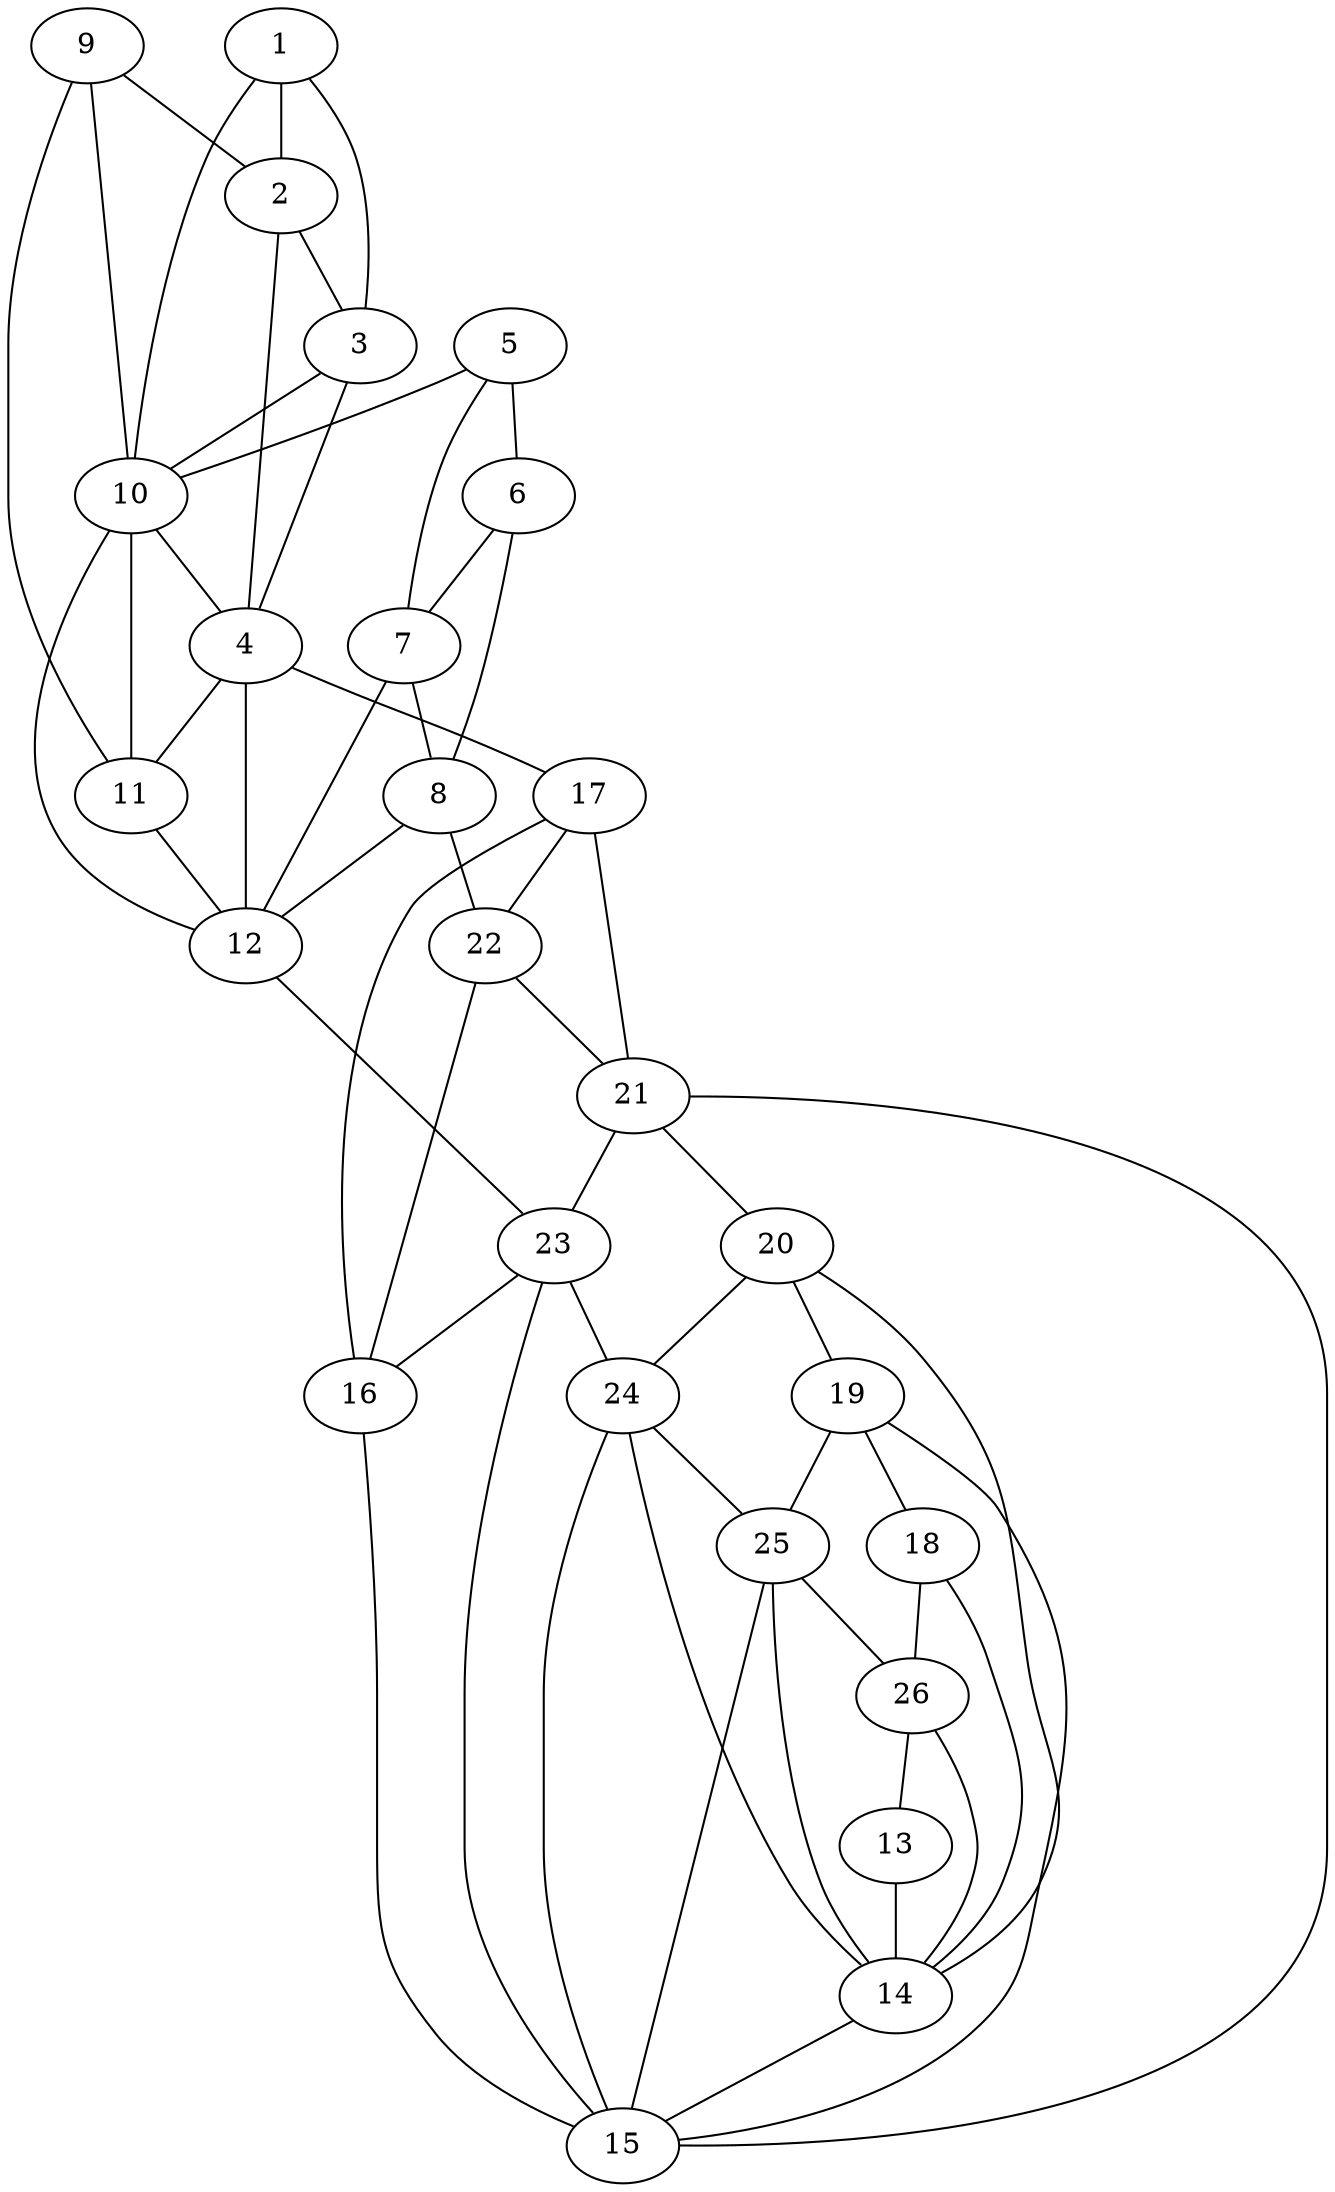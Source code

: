 graph pdb1brh {
	1	 [aaLength=11,
		sequence=FDGVADYAQTY,
		type=0];
	2	 [aaLength=6,
		sequence=KSEAQA,
		type=0];
	1 -- 2	 [distance0="26.75393",
		frequency=1,
		type0=1];
	3	 [aaLength=3,
		sequence=ASK,
		type=0];
	1 -- 3	 [distance0="31.40437",
		frequency=1,
		type0=3];
	10	 [aaLength=7,
		sequence=KSEAQAL,
		type=0];
	1 -- 10	 [distance0="29.99222",
		frequency=1,
		type0=2];
	2 -- 3	 [distance0="13.28377",
		distance1="4.0",
		frequency=2,
		type0=1,
		type1=4];
	4	 [aaLength=4,
		sequence=LADV,
		type=0];
	2 -- 4	 [distance0="19.93737",
		frequency=1,
		type0=3];
	3 -- 4	 [distance0="10.013",
		distance1="2.0",
		frequency=2,
		type0=1,
		type1=4];
	3 -- 10	 [distance0="19.25175",
		frequency=1,
		type0=3];
	11	 [aaLength=3,
		sequence=ASK,
		type=0];
	4 -- 11	 [distance0="14.99588",
		frequency=1,
		type0=2];
	17	 [aaLength=5,
		sequence=GGDIF,
		type=1];
	4 -- 17	 [distance0="6.0",
		frequency=1,
		type0=4];
	5	 [aaLength=11,
		sequence=FDGVADYAQTY,
		type=0];
	6	 [aaLength=7,
		sequence=KSEAQAL,
		type=0];
	5 -- 6	 [distance0="25.14571",
		distance1="9.0",
		frequency=2,
		type0=1,
		type1=4];
	7	 [aaLength=3,
		sequence=ASK,
		type=0];
	5 -- 7	 [distance0="31.32517",
		frequency=1,
		type0=3];
	5 -- 10	 [distance0="29.93277",
		frequency=1,
		type0=2];
	6 -- 7	 [distance0="12.01181",
		distance1="3.0",
		frequency=2,
		type0=1,
		type1=4];
	8	 [aaLength=4,
		sequence=LADV,
		type=0];
	6 -- 8	 [distance0="18.17293",
		frequency=1,
		type0=2];
	7 -- 8	 [distance0="9.383479",
		distance1="2.0",
		frequency=2,
		type0=1,
		type1=4];
	12	 [aaLength=4,
		sequence=LADV,
		type=0];
	7 -- 12	 [distance0="30.40055",
		frequency=1,
		type0=3];
	8 -- 12	 [distance0="35.65755",
		frequency=1,
		type0=3];
	22	 [aaLength=4,
		sequence=GGDI,
		type=1];
	8 -- 22	 [distance0="6.0",
		frequency=1,
		type0=4];
	9	 [aaLength=11,
		sequence=FDGVADYAQTY,
		type=0];
	9 -- 11	 [distance0="31.17312",
		frequency=1,
		type0=3];
	9 -- 2	 [distance0="28.91744",
		frequency=1,
		type0=2];
	9 -- 10	 [distance0="24.96236",
		distance1="9.0",
		frequency=2,
		type0=1,
		type1=4];
	10 -- 11	 [distance0="12.03268",
		distance1="3.0",
		frequency=2,
		type0=1,
		type1=4];
	10 -- 4	 [distance0="17.22787",
		frequency=1,
		type0=2];
	11 -- 12	 [distance0="9.684997",
		distance1="2.0",
		frequency=2,
		type0=1,
		type1=4];
	12 -- 4	 [distance0="18.75393",
		frequency=1,
		type0=3];
	12 -- 10	 [distance0="18.22789",
		frequency=1,
		type0=2];
	23	 [aaLength=5,
		sequence=WREAD,
		type=1];
	12 -- 23	 [distance0="25.0",
		frequency=1,
		type0=4];
	13	 [aaLength=4,
		sequence=TKIR,
		type=1];
	14	 [aaLength=4,
		sequence=IYKT,
		type=1];
	13 -- 14	 [distance0="11.0",
		frequency=1,
		type0=3];
	15	 [aaLength=5,
		sequence=RILYS,
		type=1];
	14 -- 15	 [distance0="9.0",
		frequency=1,
		type0=3];
	16	 [aaLength=5,
		sequence=WREAD,
		type=1];
	16 -- 15	 [distance0="16.0",
		distance1="11.0",
		frequency=2,
		type0=3,
		type1=4];
	17 -- 16	 [distance0="19.0",
		distance1="14.0",
		frequency=2,
		type0=2,
		type1=4];
	21	 [aaLength=5,
		sequence=WREAD,
		type=1];
	17 -- 21	 [distance0="19.0",
		frequency=1,
		type0=3];
	17 -- 22	 [distance0="0.0",
		frequency=1,
		type0=1];
	18	 [aaLength=4,
		sequence=TKIR,
		type=1];
	18 -- 14	 [distance0="11.0",
		frequency=1,
		type0=3];
	26	 [aaLength=4,
		sequence=TKIR,
		type=1];
	18 -- 26	 [distance0="0.0",
		frequency=1,
		type0=2];
	19	 [aaLength=4,
		sequence=IYKT,
		type=1];
	19 -- 15	 [distance0="9.0",
		frequency=1,
		type0=3];
	19 -- 18	 [distance0="7.0",
		frequency=1,
		type0=4];
	25	 [aaLength=4,
		sequence=IYKT,
		type=1];
	19 -- 25	 [distance0="0.0",
		frequency=1,
		type0=2];
	20	 [aaLength=5,
		sequence=RILYS,
		type=1];
	20 -- 14	 [distance0="9.0",
		frequency=1,
		type0=3];
	20 -- 19	 [distance0="4.0",
		frequency=1,
		type0=4];
	24	 [aaLength=5,
		sequence=RILYS,
		type=1];
	20 -- 24	 [distance0="0.0",
		frequency=1,
		type0=2];
	21 -- 15	 [distance0="16.0",
		frequency=1,
		type0=3];
	21 -- 20	 [distance0="11.0",
		frequency=1,
		type0=4];
	21 -- 23	 [distance0="0.0",
		frequency=1,
		type0=2];
	22 -- 16	 [distance0="19.0",
		frequency=1,
		type0=2];
	22 -- 21	 [distance0="19.0",
		distance1="15.0",
		frequency=2,
		type0=3,
		type1=4];
	23 -- 15	 [distance0="16.0",
		frequency=1,
		type0=3];
	23 -- 16	 [distance0="0.0",
		frequency=1,
		type0=1];
	23 -- 24	 [distance0="11.0",
		frequency=1,
		type0=4];
	24 -- 14	 [distance0="9.0",
		frequency=1,
		type0=3];
	24 -- 15	 [distance0="0.0",
		frequency=1,
		type0=1];
	24 -- 25	 [distance0="4.0",
		frequency=1,
		type0=4];
	25 -- 14	 [distance0="0.0",
		frequency=1,
		type0=1];
	25 -- 15	 [distance0="9.0",
		frequency=1,
		type0=3];
	25 -- 26	 [distance0="7.0",
		frequency=1,
		type0=4];
	26 -- 13	 [distance0="0.0",
		frequency=1,
		type0=1];
	26 -- 14	 [distance0="11.0",
		frequency=1,
		type0=3];
}
